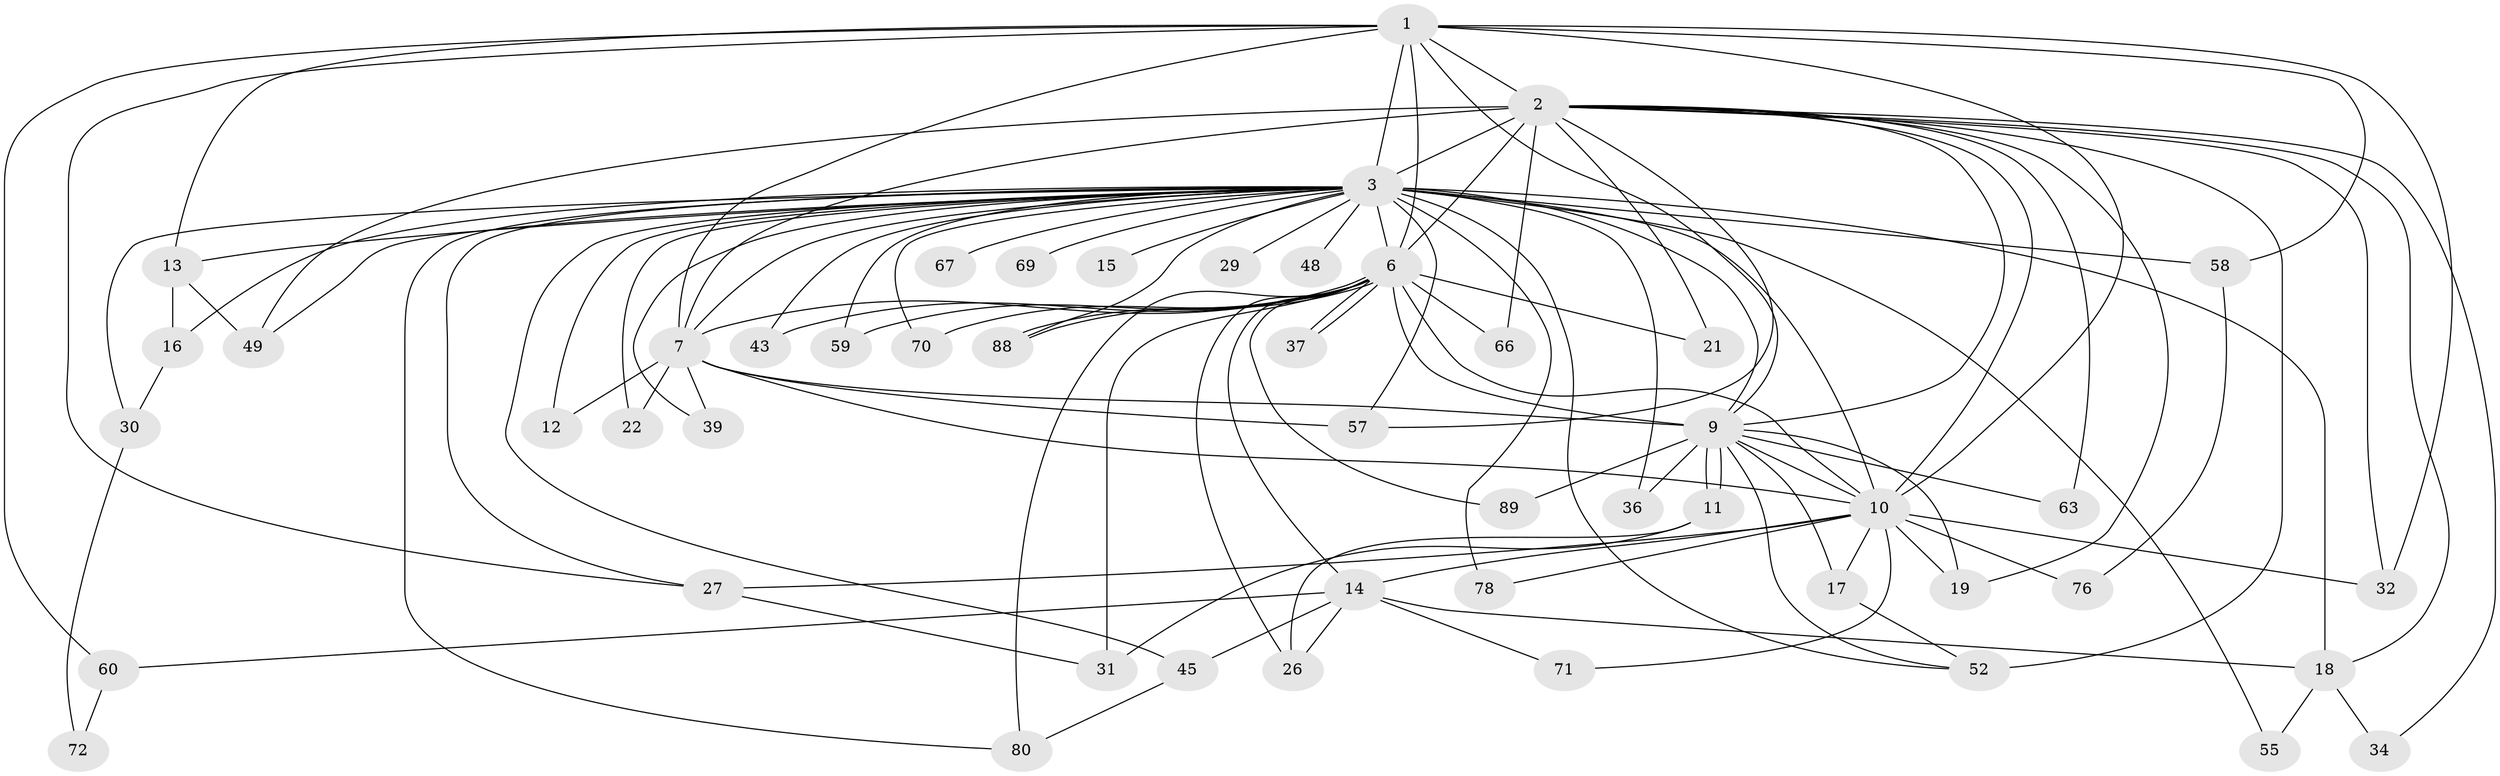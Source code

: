 // original degree distribution, {18: 0.009900990099009901, 24: 0.009900990099009901, 25: 0.009900990099009901, 31: 0.009900990099009901, 12: 0.009900990099009901, 29: 0.009900990099009901, 15: 0.009900990099009901, 16: 0.009900990099009901, 19: 0.009900990099009901, 21: 0.009900990099009901, 4: 0.13861386138613863, 2: 0.504950495049505, 7: 0.009900990099009901, 3: 0.22772277227722773, 5: 0.019801980198019802}
// Generated by graph-tools (version 1.1) at 2025/14/03/09/25 04:14:07]
// undirected, 50 vertices, 114 edges
graph export_dot {
graph [start="1"]
  node [color=gray90,style=filled];
  1;
  2 [super="+94+46+41+23+35+38+5"];
  3 [super="+97+40+47+75+79+4"];
  6 [super="+53+73+33"];
  7 [super="+28"];
  9;
  10 [super="+25"];
  11;
  12;
  13;
  14;
  15;
  16;
  17;
  18;
  19;
  21 [super="+50"];
  22;
  26;
  27 [super="+61"];
  29;
  30;
  31 [super="+42+51"];
  32 [super="+65"];
  34;
  36;
  37;
  39;
  43;
  45;
  48;
  49 [super="+68"];
  52 [super="+77+81"];
  55;
  57 [super="+86"];
  58 [super="+100"];
  59;
  60;
  63;
  66;
  67;
  69;
  70;
  71;
  72;
  76;
  78;
  80 [super="+93"];
  88;
  89;
  1 -- 2 [weight=3];
  1 -- 3 [weight=5];
  1 -- 6 [weight=2];
  1 -- 7;
  1 -- 9;
  1 -- 10;
  1 -- 13;
  1 -- 27;
  1 -- 60;
  1 -- 32;
  1 -- 58;
  2 -- 3 [weight=10];
  2 -- 6 [weight=3];
  2 -- 7 [weight=3];
  2 -- 9 [weight=3];
  2 -- 10 [weight=3];
  2 -- 18;
  2 -- 21;
  2 -- 57;
  2 -- 63 [weight=2];
  2 -- 52 [weight=3];
  2 -- 19;
  2 -- 66;
  2 -- 49;
  2 -- 32;
  2 -- 34;
  3 -- 6 [weight=5];
  3 -- 7 [weight=4];
  3 -- 9 [weight=3];
  3 -- 10 [weight=7];
  3 -- 15 [weight=2];
  3 -- 16;
  3 -- 22 [weight=2];
  3 -- 36;
  3 -- 43;
  3 -- 45;
  3 -- 78;
  3 -- 39 [weight=2];
  3 -- 48 [weight=3];
  3 -- 88;
  3 -- 67 [weight=2];
  3 -- 69 [weight=2];
  3 -- 70;
  3 -- 12;
  3 -- 13;
  3 -- 80;
  3 -- 18;
  3 -- 27;
  3 -- 29 [weight=2];
  3 -- 30 [weight=2];
  3 -- 49;
  3 -- 52;
  3 -- 55;
  3 -- 57;
  3 -- 58 [weight=2];
  3 -- 59;
  6 -- 7;
  6 -- 9;
  6 -- 10;
  6 -- 14;
  6 -- 21 [weight=2];
  6 -- 31 [weight=2];
  6 -- 37;
  6 -- 37;
  6 -- 43;
  6 -- 59;
  6 -- 66;
  6 -- 70;
  6 -- 80;
  6 -- 88;
  6 -- 88;
  6 -- 89;
  6 -- 26;
  7 -- 9;
  7 -- 10;
  7 -- 12;
  7 -- 22;
  7 -- 39;
  7 -- 57;
  9 -- 10 [weight=2];
  9 -- 11;
  9 -- 11;
  9 -- 17;
  9 -- 19;
  9 -- 36;
  9 -- 52;
  9 -- 63;
  9 -- 89;
  10 -- 14;
  10 -- 17;
  10 -- 19;
  10 -- 76;
  10 -- 78;
  10 -- 27;
  10 -- 32;
  10 -- 71;
  11 -- 26;
  11 -- 31;
  13 -- 16;
  13 -- 49;
  14 -- 18;
  14 -- 26;
  14 -- 45;
  14 -- 60;
  14 -- 71;
  16 -- 30;
  17 -- 52;
  18 -- 34;
  18 -- 55;
  27 -- 31;
  30 -- 72;
  45 -- 80;
  58 -- 76;
  60 -- 72;
}
